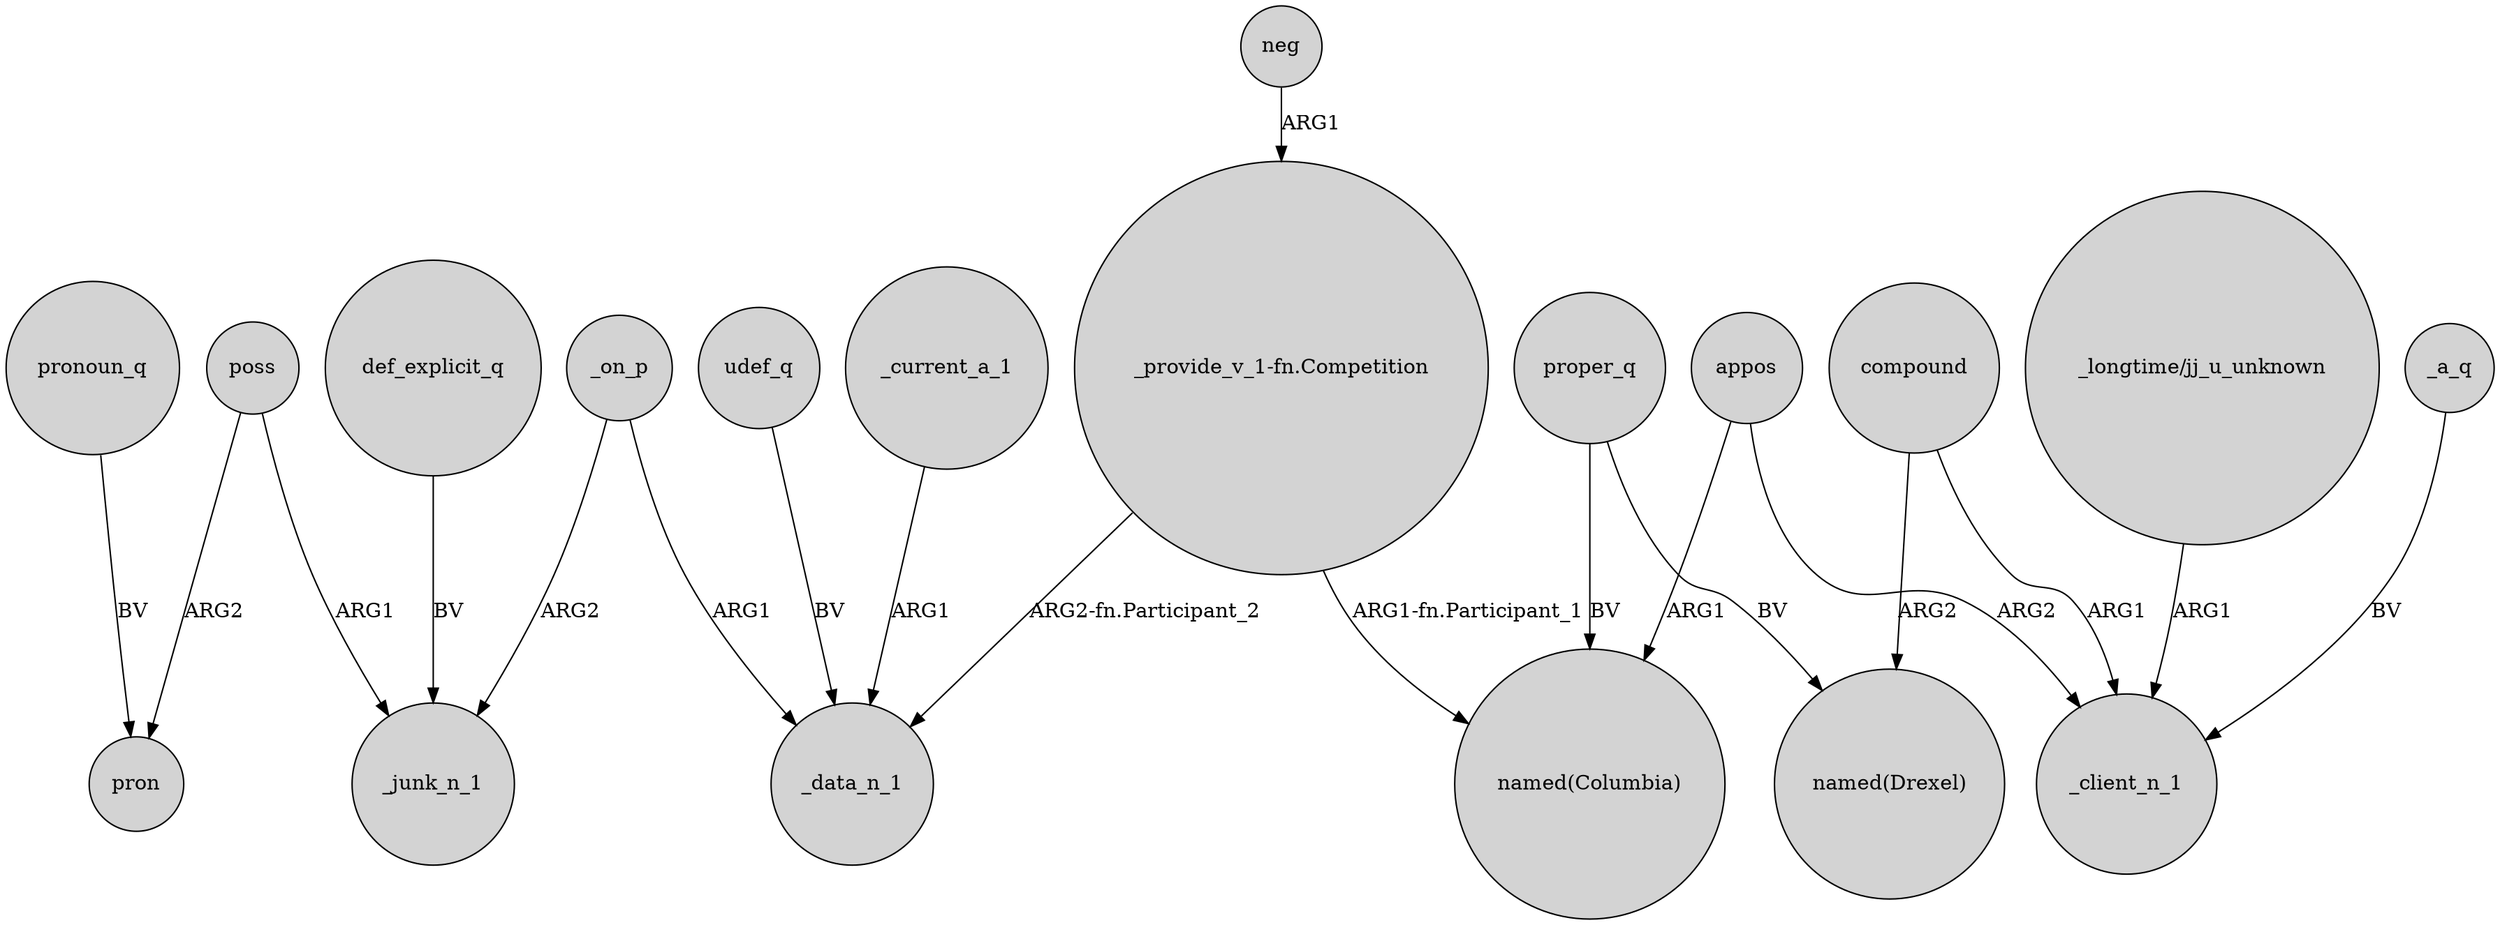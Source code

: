 digraph {
	node [shape=circle style=filled]
	appos -> "named(Columbia)" [label=ARG1]
	compound -> _client_n_1 [label=ARG1]
	_on_p -> _data_n_1 [label=ARG1]
	_current_a_1 -> _data_n_1 [label=ARG1]
	"_provide_v_1-fn.Competition" -> "named(Columbia)" [label="ARG1-fn.Participant_1"]
	proper_q -> "named(Drexel)" [label=BV]
	"_provide_v_1-fn.Competition" -> _data_n_1 [label="ARG2-fn.Participant_2"]
	pronoun_q -> pron [label=BV]
	poss -> pron [label=ARG2]
	_a_q -> _client_n_1 [label=BV]
	"_longtime/jj_u_unknown" -> _client_n_1 [label=ARG1]
	_on_p -> _junk_n_1 [label=ARG2]
	proper_q -> "named(Columbia)" [label=BV]
	compound -> "named(Drexel)" [label=ARG2]
	def_explicit_q -> _junk_n_1 [label=BV]
	neg -> "_provide_v_1-fn.Competition" [label=ARG1]
	appos -> _client_n_1 [label=ARG2]
	poss -> _junk_n_1 [label=ARG1]
	udef_q -> _data_n_1 [label=BV]
}
